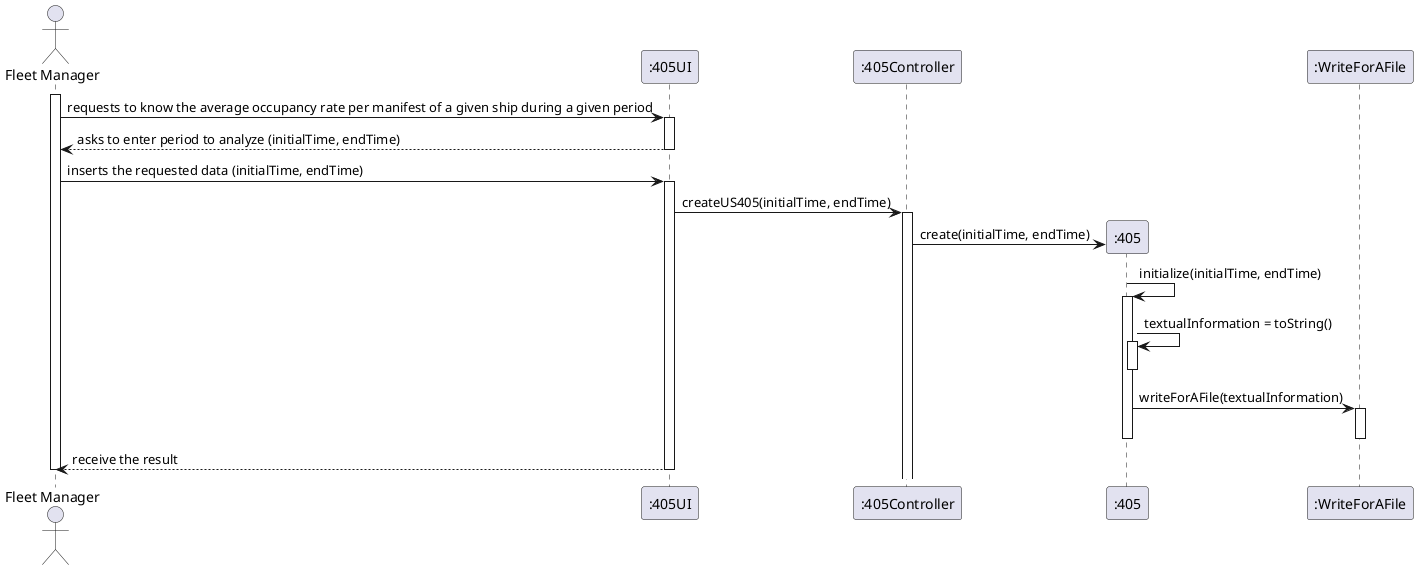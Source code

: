 @startuml
'https://plantuml.com/sequence-diagram

actor "Fleet Manager" as FM
participant ":405UI" as UI
participant ":405Controller" as CT
participant ":405" as US
participant ":WriteForAFile" as WF

activate FM
FM -> UI : requests to know the average occupancy rate per manifest of a given ship during a given period
activate UI
UI --> FM : asks to enter period to analyze (initialTime, endTime)
deactivate UI
FM -> UI : inserts the requested data (initialTime, endTime)
activate UI
UI->CT : createUS405(initialTime, endTime)
activate CT
CT -> US** : create(initialTime, endTime)
US -> US : initialize(initialTime, endTime)
activate US
US->US : textualInformation = toString()
activate US
deactivate US
US -> WF : writeForAFile(textualInformation)
activate WF
deactivate WF
deactivate US

UI --> FM : receive the result
deactivate UI
deactivate FM
@enduml